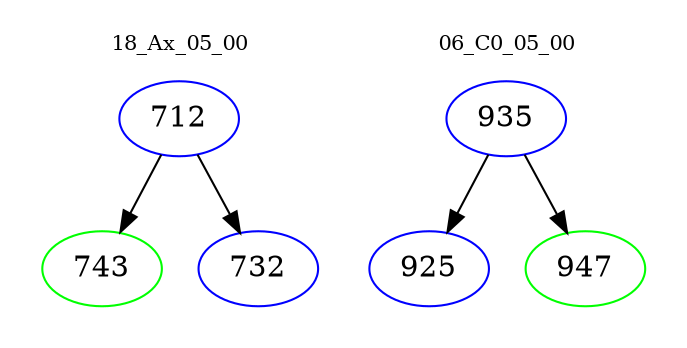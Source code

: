 digraph{
subgraph cluster_0 {
color = white
label = "18_Ax_05_00";
fontsize=10;
T0_712 [label="712", color="blue"]
T0_712 -> T0_743 [color="black"]
T0_743 [label="743", color="green"]
T0_712 -> T0_732 [color="black"]
T0_732 [label="732", color="blue"]
}
subgraph cluster_1 {
color = white
label = "06_C0_05_00";
fontsize=10;
T1_935 [label="935", color="blue"]
T1_935 -> T1_925 [color="black"]
T1_925 [label="925", color="blue"]
T1_935 -> T1_947 [color="black"]
T1_947 [label="947", color="green"]
}
}
